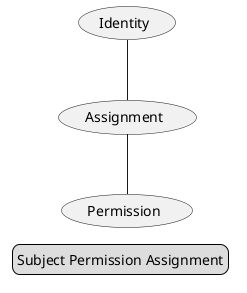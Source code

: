 @startuml
(Identity)--(Assignment)
(Assignment)--(Permission)

legend
Subject Permission Assignment
endlegend
@enduml